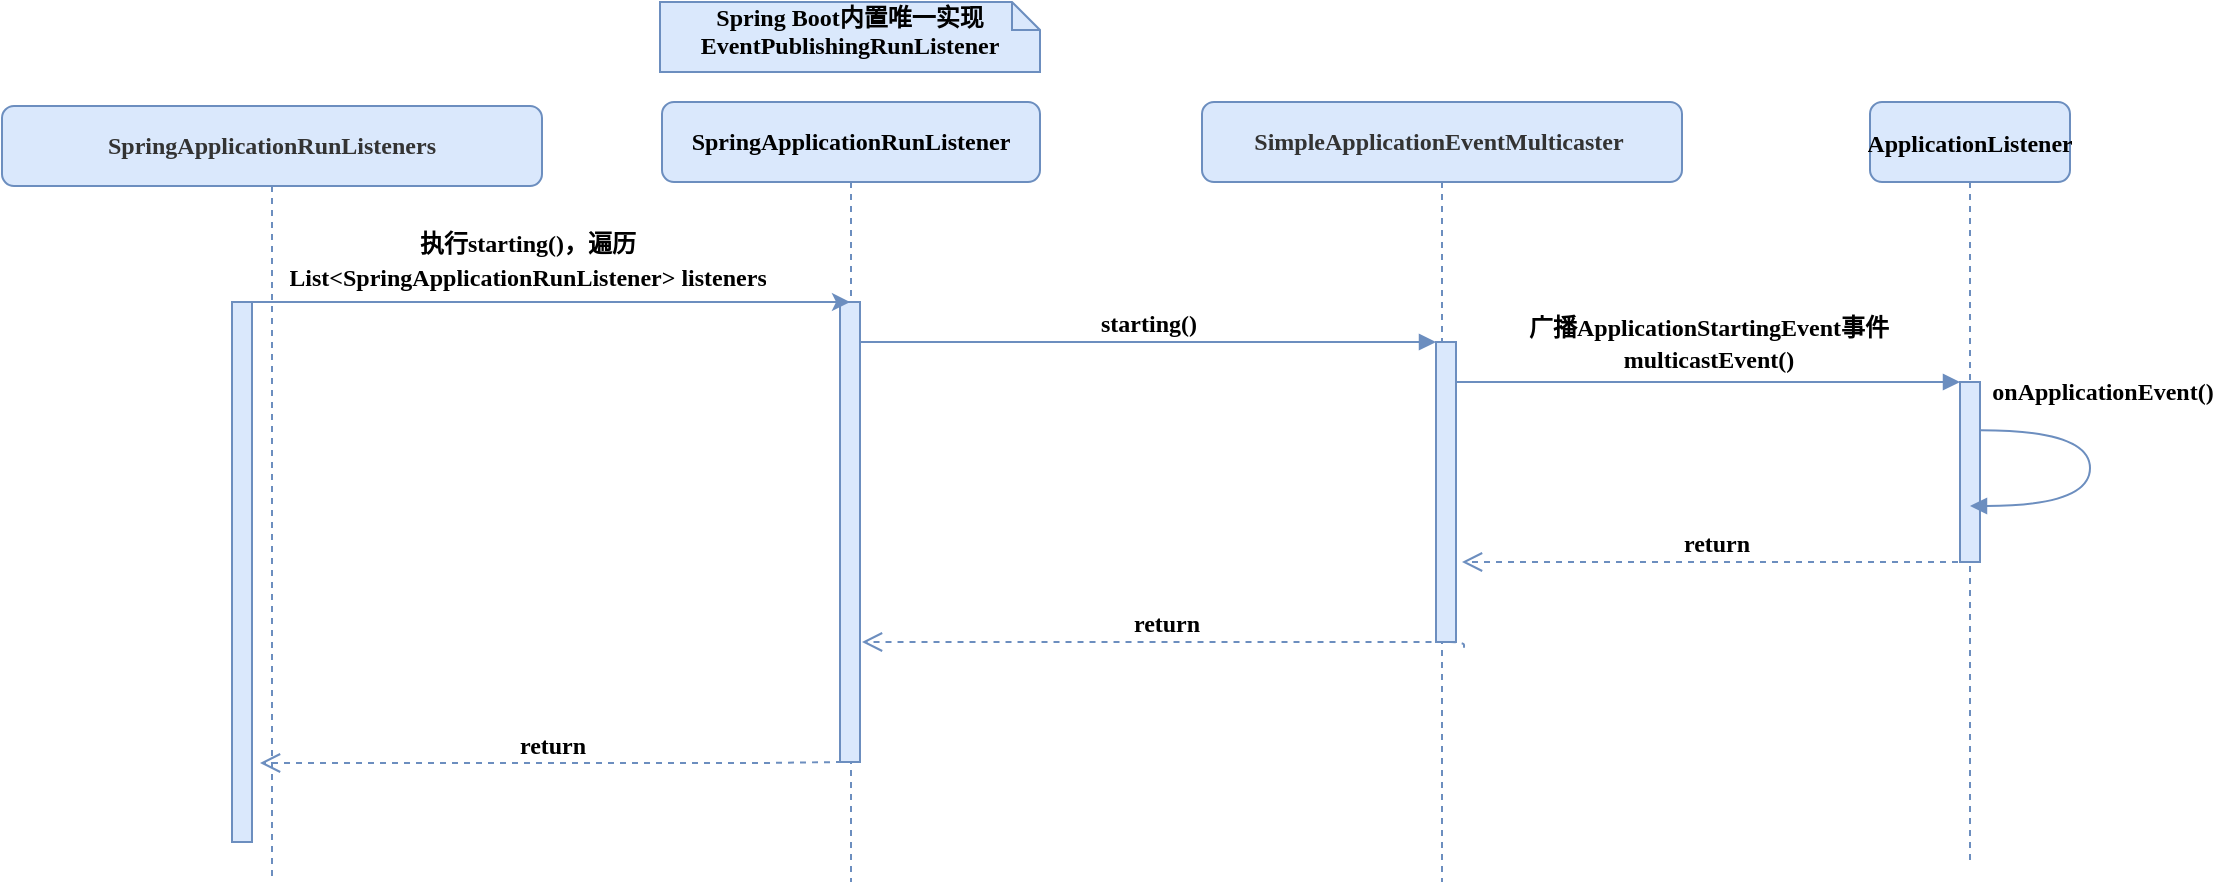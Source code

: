 <mxfile version="14.7.0" type="github">
  <diagram name="Page-1" id="13e1069c-82ec-6db2-03f1-153e76fe0fe0">
    <mxGraphModel dx="1363" dy="752" grid="1" gridSize="10" guides="1" tooltips="1" connect="1" arrows="1" fold="1" page="1" pageScale="1" pageWidth="1654" pageHeight="1169" background="none" math="0" shadow="0">
      <root>
        <mxCell id="0" />
        <mxCell id="1" parent="0" />
        <mxCell id="7baba1c4bc27f4b0-2" value="&lt;span style=&quot;font-size: 12px; text-align: left;&quot;&gt;SpringApplicationRunListener&lt;/span&gt;" style="shape=umlLifeline;perimeter=lifelinePerimeter;whiteSpace=wrap;html=1;container=1;collapsible=0;recursiveResize=0;outlineConnect=0;rounded=1;shadow=0;comic=0;labelBackgroundColor=none;strokeWidth=1;fontFamily=Times New Roman;fontSize=12;align=center;fillColor=#dae8fc;strokeColor=#6c8ebf;fontStyle=1" parent="1" vertex="1">
          <mxGeometry x="570" y="320" width="189" height="390" as="geometry" />
        </mxCell>
        <mxCell id="7baba1c4bc27f4b0-10" value="" style="html=1;points=[];perimeter=orthogonalPerimeter;rounded=0;shadow=0;comic=0;labelBackgroundColor=none;strokeWidth=1;fontFamily=Times New Roman;fontSize=12;align=center;fillColor=#dae8fc;strokeColor=#6c8ebf;fontStyle=1" parent="7baba1c4bc27f4b0-2" vertex="1">
          <mxGeometry x="89" y="100" width="10" height="230" as="geometry" />
        </mxCell>
        <mxCell id="7baba1c4bc27f4b0-3" value="&lt;h4 style=&quot;margin: 10px 0px; padding: 0px; font-size: 12px; color: rgb(51, 51, 51); text-align: left;&quot;&gt;&lt;span style=&quot;margin: 0px; padding: 0px; font-size: 12px;&quot;&gt;SimpleApplicationEventMulticaster&amp;nbsp;&lt;/span&gt;&lt;/h4&gt;" style="shape=umlLifeline;perimeter=lifelinePerimeter;whiteSpace=wrap;html=1;container=1;collapsible=0;recursiveResize=0;outlineConnect=0;rounded=1;shadow=0;comic=0;labelBackgroundColor=none;strokeWidth=1;fontFamily=Times New Roman;fontSize=12;align=center;fillColor=#dae8fc;strokeColor=#6c8ebf;fontStyle=1" parent="1" vertex="1">
          <mxGeometry x="840" y="320" width="240" height="390" as="geometry" />
        </mxCell>
        <mxCell id="7baba1c4bc27f4b0-13" value="" style="html=1;points=[];perimeter=orthogonalPerimeter;rounded=0;shadow=0;comic=0;labelBackgroundColor=none;strokeWidth=1;fontFamily=Times New Roman;fontSize=12;align=center;fillColor=#dae8fc;strokeColor=#6c8ebf;fontStyle=1" parent="7baba1c4bc27f4b0-3" vertex="1">
          <mxGeometry x="117" y="120" width="10" height="150" as="geometry" />
        </mxCell>
        <mxCell id="7baba1c4bc27f4b0-4" value="&lt;div style=&quot;margin-top: 0px; margin-bottom: 0px; padding: 0px; overflow: auto; overflow-wrap: break-word; text-align: left; font-size: 12px;&quot;&gt;&lt;span style=&quot;margin: 0px; padding: 0px; line-height: 1.5; font-size: 12px;&quot;&gt;ApplicationListener&lt;/span&gt;&lt;/div&gt;" style="shape=umlLifeline;perimeter=lifelinePerimeter;whiteSpace=wrap;html=1;container=1;collapsible=0;recursiveResize=0;outlineConnect=0;rounded=1;shadow=0;comic=0;labelBackgroundColor=none;strokeWidth=1;fontFamily=Times New Roman;fontSize=12;align=center;fillColor=#dae8fc;strokeColor=#6c8ebf;fontStyle=1" parent="1" vertex="1">
          <mxGeometry x="1174" y="320" width="100" height="380" as="geometry" />
        </mxCell>
        <mxCell id="7baba1c4bc27f4b0-8" value="&lt;h4 style=&quot;margin: 10px 0px; padding: 0px; font-size: 12px; color: rgb(51, 51, 51); text-align: left;&quot;&gt;&lt;span style=&quot;margin: 0px; padding: 0px; font-size: 12px;&quot;&gt;SpringApplicationRunListeners&lt;/span&gt;&lt;/h4&gt;" style="shape=umlLifeline;perimeter=lifelinePerimeter;whiteSpace=wrap;html=1;container=1;collapsible=0;recursiveResize=0;outlineConnect=0;rounded=1;shadow=0;comic=0;labelBackgroundColor=none;strokeWidth=1;fontFamily=Times New Roman;fontSize=12;align=center;fillColor=#dae8fc;strokeColor=#6c8ebf;fontStyle=1" parent="1" vertex="1">
          <mxGeometry x="240" y="322" width="270" height="388" as="geometry" />
        </mxCell>
        <mxCell id="7baba1c4bc27f4b0-9" value="" style="html=1;points=[];perimeter=orthogonalPerimeter;rounded=0;shadow=0;comic=0;labelBackgroundColor=none;strokeWidth=1;fontFamily=Times New Roman;fontSize=12;align=center;fillColor=#dae8fc;strokeColor=#6c8ebf;fontStyle=1" parent="7baba1c4bc27f4b0-8" vertex="1">
          <mxGeometry x="115" y="98" width="10" height="270" as="geometry" />
        </mxCell>
        <mxCell id="oif3Epdk1FFb_0PVmU3y-9" value="&lt;span style=&quot;font-size: 12px;&quot;&gt;执行starting()，遍历&lt;br style=&quot;font-size: 12px;&quot;&gt;&lt;/span&gt;&lt;div style=&quot;margin-top: 0px; margin-bottom: 0px; padding: 0px; overflow: auto; overflow-wrap: break-word; text-align: left; font-size: 12px;&quot;&gt;&lt;span style=&quot;margin: 0px; padding: 0px; line-height: 1.5; font-size: 12px;&quot;&gt;&lt;span style=&quot;font-size: 12px;&quot;&gt;&lt;span style=&quot;margin: 0px; padding: 0px; line-height: 1.5; font-size: 12px;&quot;&gt;List&amp;lt;SpringApplicationRunListener&amp;gt;&lt;/span&gt;&lt;span style=&quot;margin: 0px; padding: 0px; line-height: 1.5; font-size: 12px;&quot;&gt;&lt;span style=&quot;margin: 0px; padding: 0px; line-height: 1.5; font-size: 12px;&quot;&gt;&amp;nbsp;listeners&lt;/span&gt;&lt;/span&gt;&lt;/span&gt;&lt;/span&gt;&lt;/div&gt;" style="text;html=1;strokeColor=none;fillColor=none;align=center;verticalAlign=middle;whiteSpace=wrap;rounded=0;fontFamily=Times New Roman;fontStyle=1;fontSize=12;" vertex="1" parent="7baba1c4bc27f4b0-8">
          <mxGeometry x="243" y="68" width="40" height="20" as="geometry" />
        </mxCell>
        <mxCell id="7baba1c4bc27f4b0-16" value="" style="html=1;points=[];perimeter=orthogonalPerimeter;rounded=0;shadow=0;comic=0;labelBackgroundColor=none;strokeWidth=1;fontFamily=Times New Roman;fontSize=12;align=center;fillColor=#dae8fc;strokeColor=#6c8ebf;fontStyle=1" parent="1" vertex="1">
          <mxGeometry x="1219" y="460" width="10" height="90" as="geometry" />
        </mxCell>
        <mxCell id="7baba1c4bc27f4b0-17" value="广播ApplicationStartingEvent事件&lt;br style=&quot;font-size: 12px;&quot;&gt;&lt;div style=&quot;margin-top: 0px; margin-bottom: 0px; padding: 0px; overflow: auto; overflow-wrap: break-word; font-size: 12px;&quot;&gt;&lt;span style=&quot;margin: 0px; padding: 0px; line-height: 1.5; font-size: 12px;&quot;&gt;multicastEvent()&lt;/span&gt;&lt;/div&gt;" style="html=1;verticalAlign=bottom;endArrow=block;labelBackgroundColor=none;fontFamily=Times New Roman;fontSize=12;edgeStyle=elbowEdgeStyle;elbow=vertical;align=center;fillColor=#dae8fc;strokeColor=#6c8ebf;fontStyle=1" parent="1" source="7baba1c4bc27f4b0-13" target="7baba1c4bc27f4b0-16" edge="1">
          <mxGeometry relative="1" as="geometry">
            <mxPoint x="993" y="460" as="sourcePoint" />
            <Array as="points">
              <mxPoint x="973" y="460" />
            </Array>
          </mxGeometry>
        </mxCell>
        <mxCell id="7baba1c4bc27f4b0-27" value="return" style="html=1;verticalAlign=bottom;endArrow=open;dashed=1;endSize=8;labelBackgroundColor=none;fontFamily=Times New Roman;fontSize=12;fillColor=#dae8fc;strokeColor=#6c8ebf;fontStyle=1" parent="1" edge="1">
          <mxGeometry relative="1" as="geometry">
            <mxPoint x="369" y="650.5" as="targetPoint" />
            <mxPoint x="660" y="650" as="sourcePoint" />
            <Array as="points">
              <mxPoint x="620" y="650.5" />
            </Array>
          </mxGeometry>
        </mxCell>
        <mxCell id="7baba1c4bc27f4b0-30" value="return" style="html=1;verticalAlign=bottom;endArrow=open;dashed=1;endSize=8;labelBackgroundColor=none;fontFamily=Times New Roman;fontSize=12;edgeStyle=elbowEdgeStyle;elbow=vertical;exitX=1.401;exitY=1.019;exitDx=0;exitDy=0;exitPerimeter=0;fillColor=#dae8fc;strokeColor=#6c8ebf;fontStyle=1" parent="1" source="7baba1c4bc27f4b0-13" edge="1">
          <mxGeometry relative="1" as="geometry">
            <mxPoint x="670" y="590" as="targetPoint" />
            <Array as="points">
              <mxPoint x="680" y="590" />
              <mxPoint x="960" y="590" />
              <mxPoint x="1580" y="600" />
              <mxPoint x="1660" y="580" />
              <mxPoint x="740" y="840" />
            </Array>
            <mxPoint x="940" y="590" as="sourcePoint" />
          </mxGeometry>
        </mxCell>
        <mxCell id="7baba1c4bc27f4b0-14" value="starting()" style="html=1;verticalAlign=bottom;endArrow=block;entryX=0;entryY=0;labelBackgroundColor=none;fontFamily=Times New Roman;fontSize=12;edgeStyle=elbowEdgeStyle;elbow=vertical;fillColor=#dae8fc;strokeColor=#6c8ebf;fontStyle=1" parent="1" source="7baba1c4bc27f4b0-10" target="7baba1c4bc27f4b0-13" edge="1">
          <mxGeometry relative="1" as="geometry">
            <mxPoint x="760" y="440" as="sourcePoint" />
          </mxGeometry>
        </mxCell>
        <mxCell id="7baba1c4bc27f4b0-35" value="&lt;div style=&quot;margin-top: 0px; margin-bottom: 0px; padding: 0px; overflow: auto; overflow-wrap: break-word; text-align: left; font-size: 12px;&quot;&gt;&lt;span style=&quot;margin: 0px; padding: 0px; line-height: 1.5; font-size: 12px;&quot;&gt;&lt;span style=&quot;margin: 0px; padding: 0px; line-height: 1.5; font-size: 12px;&quot;&gt;onApplicationEvent()&lt;/span&gt;&lt;/span&gt;&lt;/div&gt;" style="html=1;verticalAlign=bottom;endArrow=block;labelBackgroundColor=none;fontFamily=Times New Roman;fontSize=12;elbow=vertical;edgeStyle=orthogonalEdgeStyle;curved=1;exitX=1.038;exitY=0.345;exitPerimeter=0;fillColor=#dae8fc;strokeColor=#6c8ebf;fontStyle=1" parent="1" edge="1">
          <mxGeometry x="-0.234" y="14" relative="1" as="geometry">
            <mxPoint x="1229.38" y="484.1" as="sourcePoint" />
            <mxPoint x="1224" y="522" as="targetPoint" />
            <Array as="points">
              <mxPoint x="1284" y="484" />
              <mxPoint x="1284" y="522" />
            </Array>
            <mxPoint x="-8" y="-12" as="offset" />
          </mxGeometry>
        </mxCell>
        <mxCell id="7baba1c4bc27f4b0-46" value="Spring Boot内置唯一实现&lt;br style=&quot;font-size: 12px;&quot;&gt;&lt;span style=&quot;font-size: 12px;&quot;&gt;EventPublishingRunListener&lt;/span&gt;" style="shape=note;whiteSpace=wrap;html=1;size=14;verticalAlign=top;align=center;spacingTop=-6;rounded=0;shadow=0;comic=0;labelBackgroundColor=none;strokeWidth=1;fontFamily=Times New Roman;fontSize=12;fillColor=#dae8fc;strokeColor=#6c8ebf;fontStyle=1" parent="1" vertex="1">
          <mxGeometry x="569" y="270" width="190" height="35" as="geometry" />
        </mxCell>
        <mxCell id="oif3Epdk1FFb_0PVmU3y-2" value="" style="endArrow=classic;html=1;fillColor=#dae8fc;strokeColor=#6c8ebf;fontFamily=Times New Roman;fontStyle=1;fontSize=12;" edge="1" parent="1" target="7baba1c4bc27f4b0-2">
          <mxGeometry width="50" height="50" relative="1" as="geometry">
            <mxPoint x="360" y="420" as="sourcePoint" />
            <mxPoint x="410" y="370" as="targetPoint" />
          </mxGeometry>
        </mxCell>
        <mxCell id="oif3Epdk1FFb_0PVmU3y-8" value="return" style="html=1;verticalAlign=bottom;endArrow=open;dashed=1;endSize=8;labelBackgroundColor=none;fontFamily=Times New Roman;fontSize=12;edgeStyle=elbowEdgeStyle;elbow=vertical;fillColor=#dae8fc;strokeColor=#6c8ebf;fontStyle=1" edge="1" parent="1">
          <mxGeometry relative="1" as="geometry">
            <mxPoint x="970" y="550" as="targetPoint" />
            <Array as="points">
              <mxPoint x="1024" y="550" />
              <mxPoint x="1304" y="550" />
              <mxPoint x="1924" y="560" />
              <mxPoint x="2004" y="540" />
              <mxPoint x="1084" y="800" />
            </Array>
            <mxPoint x="1224" y="550" as="sourcePoint" />
          </mxGeometry>
        </mxCell>
      </root>
    </mxGraphModel>
  </diagram>
</mxfile>

